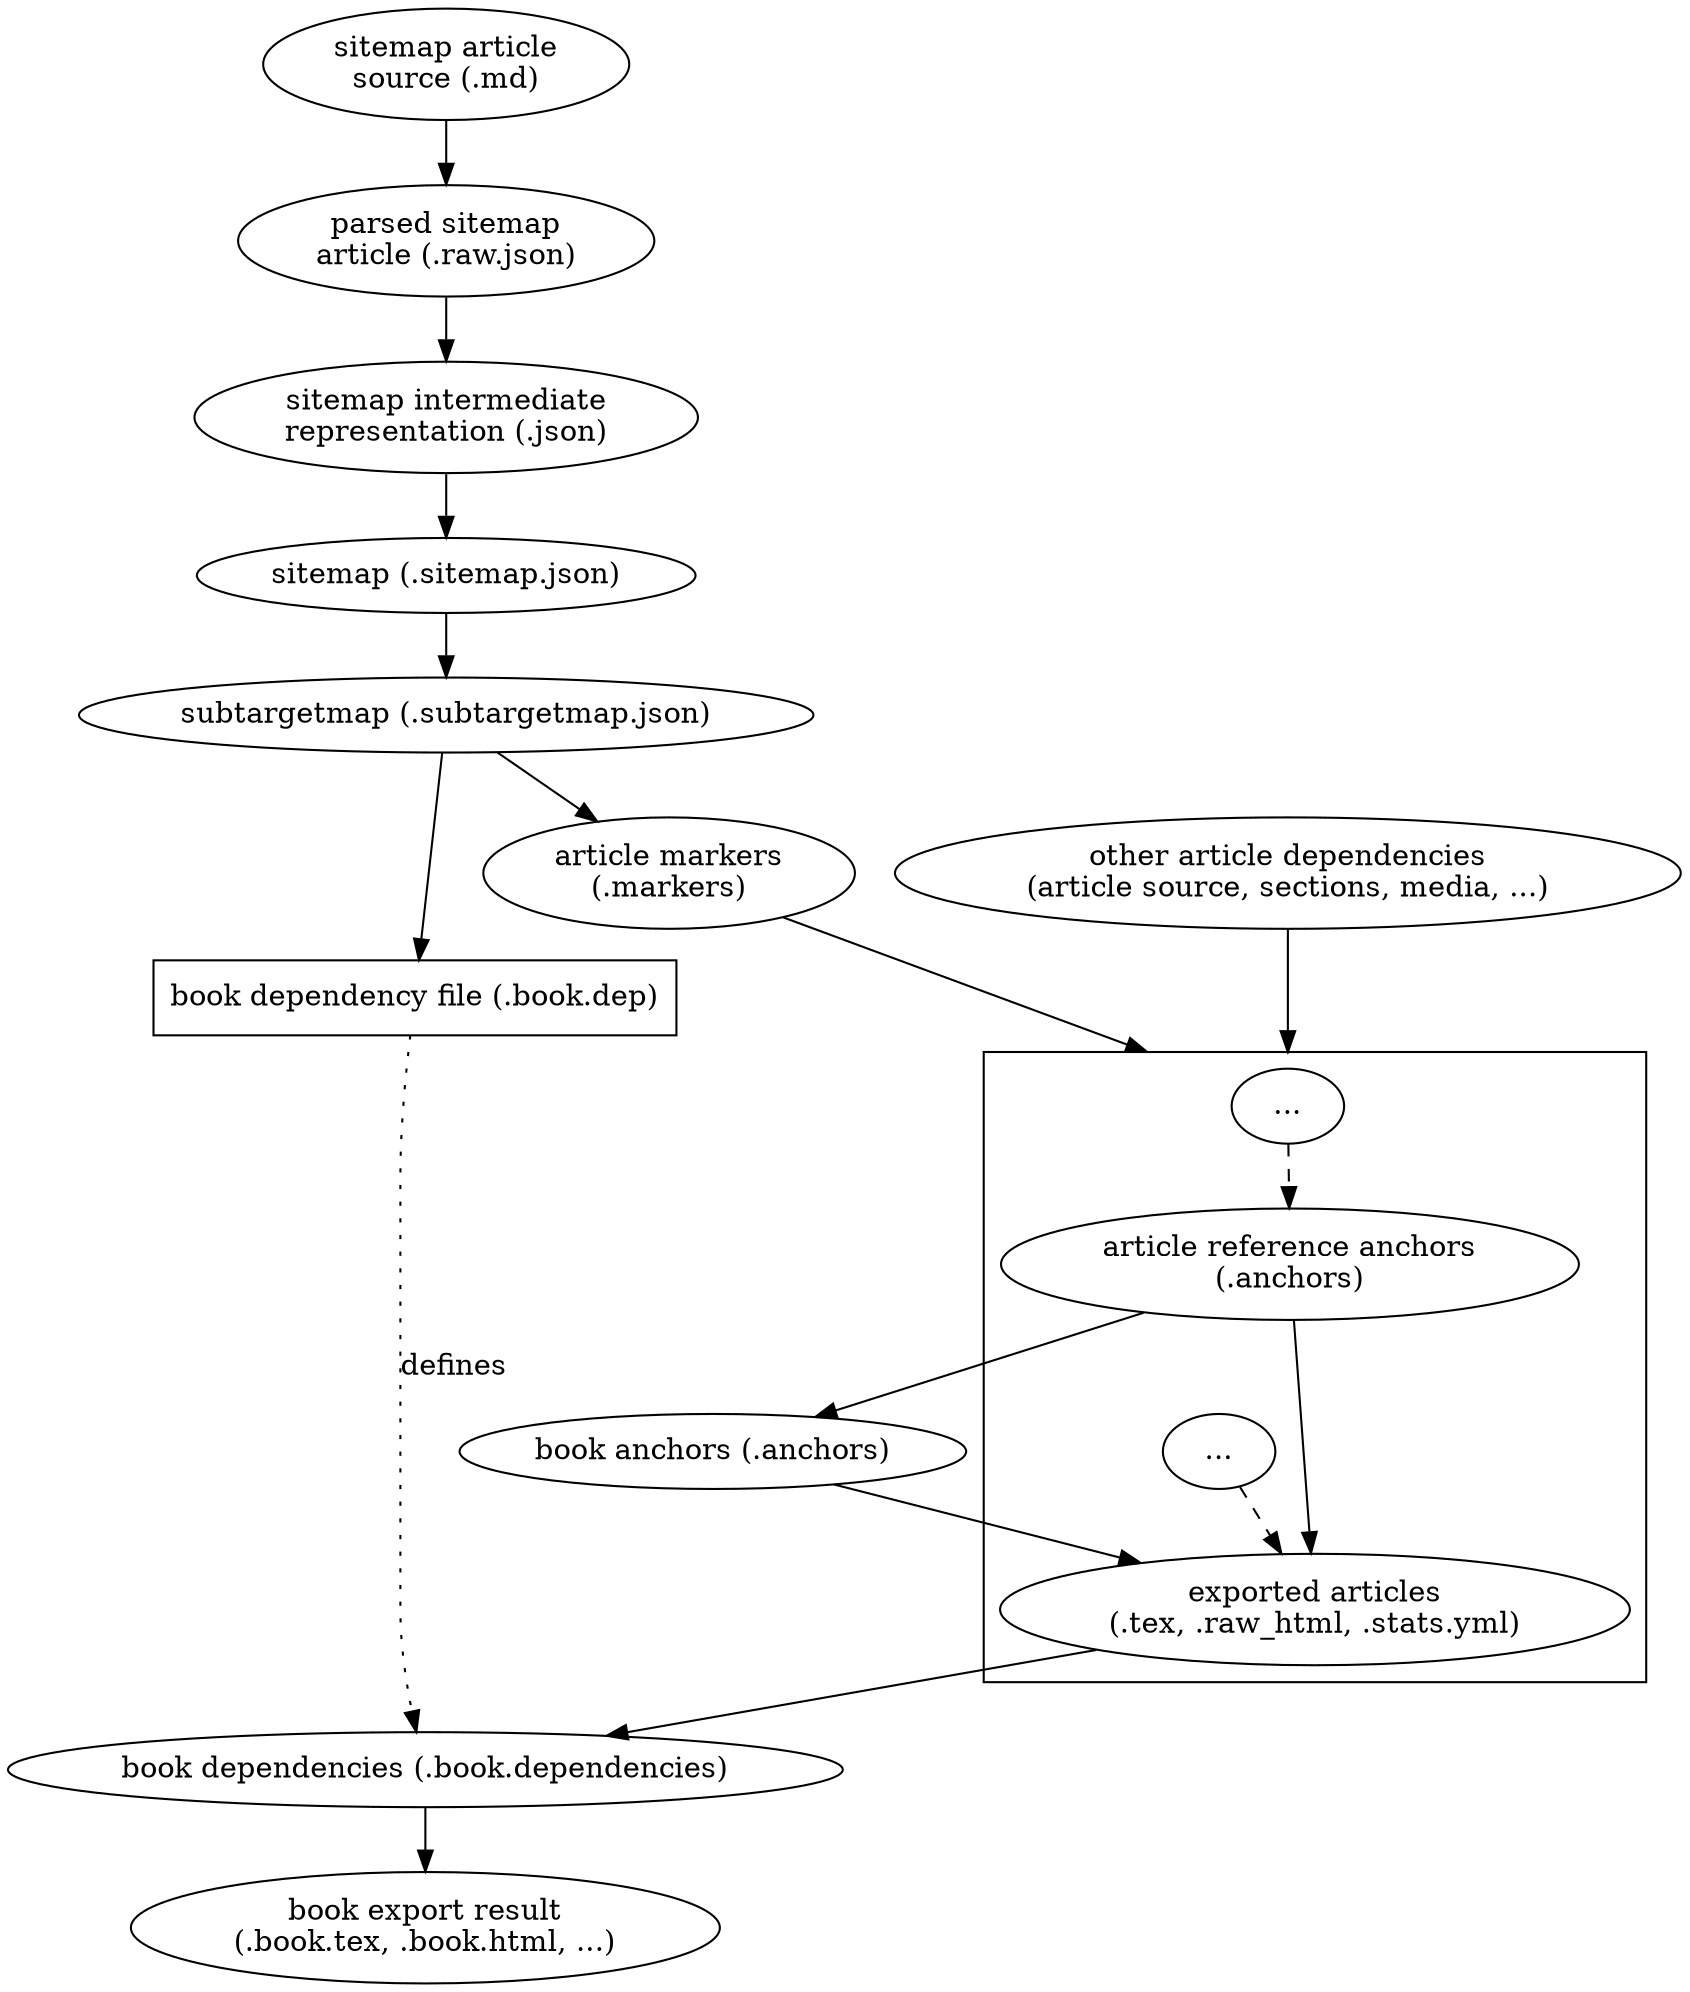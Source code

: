 digraph book_dependencies {
    compound=true;
    // enable new ranking algorithm
    newrank=true;
    ranksep=.4;

    sitemap_article [label="sitemap article\nsource (.md)"];
    sitemap_parsed [label="parsed sitemap\narticle (.raw.json)"];
    sitemap_intermediate [label="sitemap intermediate\nrepresentation (.json)"];
    sitemap [label="sitemap (.sitemap.json)"];
    subtargetmap [label="subtargetmap (.subtargetmap.json)"];
    book_deps [label="book dependency file (.book.dep)", shape=box];
    book_dependencies [label="book dependencies (.book.dependencies)"];
    book_anchors [label="book anchors (.anchors)"];
    the_markers [label="article markers\n(.markers)"];
    article_deps [label="other article dependencies\n(article source, sections, media, ...)"];
    result [label="book export result\n(.book.tex, .book.html, ...)"];

    sitemap_article -> sitemap_parsed -> sitemap_intermediate -> sitemap -> subtargetmap; 
    subtargetmap -> book_deps;
    book_deps -> book_dependencies [label="defines", style=dotted];
    the_articles -> book_dependencies;
    the_anchors -> book_anchors -> the_articles;
    subtargetmap -> the_markers;
    the_markers -> omitted [lhead=cluster_articles];
    article_deps -> omitted [lhead=cluster_articles];
    book_dependencies -> result;
    
    subgraph cluster_articles {
        omitted [label="..."];
        the_anchors [label="article reference anchors\n(.anchors)"];
        the_articles [label="exported articles\n(.tex, .raw_html, .stats.yml)"];
        omitted2 [label="..."];
        
        omitted -> the_anchors [style=dashed]; 
        the_anchors -> the_articles;
        omitted2 -> the_articles [style=dashed];
    }
}
